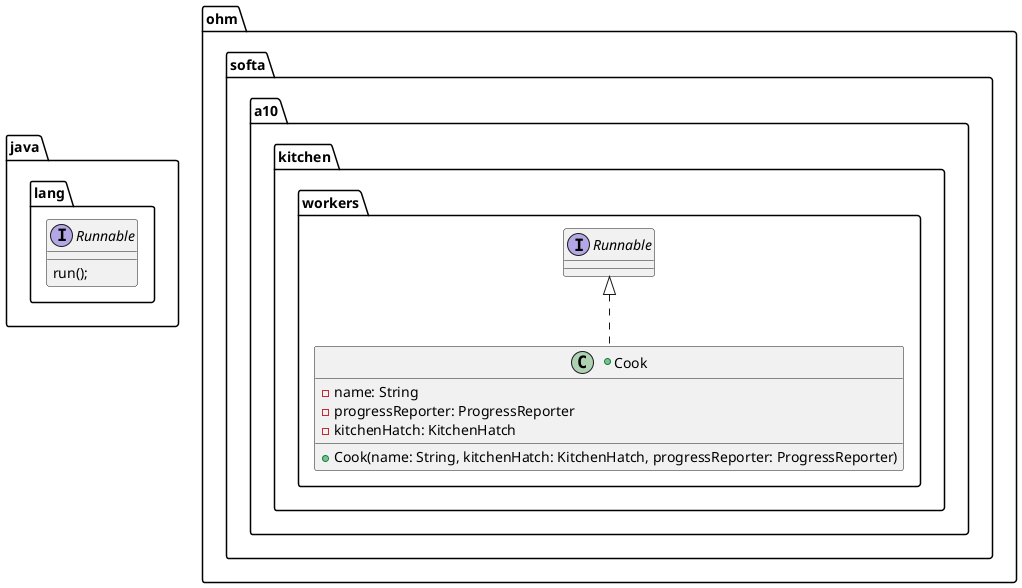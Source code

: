 @startuml Cook

package java.lang {
    interface Runnable {
        run();
    }
}

package ohm.softa.a10.kitchen.workers {
    +class Cook implements Runnable {
        -name: String
        -progressReporter: ProgressReporter
        -kitchenHatch: KitchenHatch
        +Cook(name: String, kitchenHatch: KitchenHatch, progressReporter: ProgressReporter)
    }
}

@enduml
